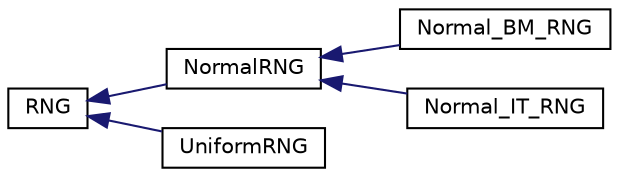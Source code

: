 digraph "Graphical Class Hierarchy"
{
 // LATEX_PDF_SIZE
  edge [fontname="Helvetica",fontsize="10",labelfontname="Helvetica",labelfontsize="10"];
  node [fontname="Helvetica",fontsize="10",shape=record];
  rankdir="LR";
  Node0 [label="RNG",height=0.2,width=0.4,color="black", fillcolor="white", style="filled",URL="$classRNG.html",tooltip=" "];
  Node0 -> Node1 [dir="back",color="midnightblue",fontsize="10",style="solid",fontname="Helvetica"];
  Node1 [label="NormalRNG",height=0.2,width=0.4,color="black", fillcolor="white", style="filled",URL="$classNormalRNG.html",tooltip=" "];
  Node1 -> Node2 [dir="back",color="midnightblue",fontsize="10",style="solid",fontname="Helvetica"];
  Node2 [label="Normal_BM_RNG",height=0.2,width=0.4,color="black", fillcolor="white", style="filled",URL="$classNormal__BM__RNG.html",tooltip=" "];
  Node1 -> Node3 [dir="back",color="midnightblue",fontsize="10",style="solid",fontname="Helvetica"];
  Node3 [label="Normal_IT_RNG",height=0.2,width=0.4,color="black", fillcolor="white", style="filled",URL="$classNormal__IT__RNG.html",tooltip=" "];
  Node0 -> Node4 [dir="back",color="midnightblue",fontsize="10",style="solid",fontname="Helvetica"];
  Node4 [label="UniformRNG",height=0.2,width=0.4,color="black", fillcolor="white", style="filled",URL="$classUniformRNG.html",tooltip=" "];
}
